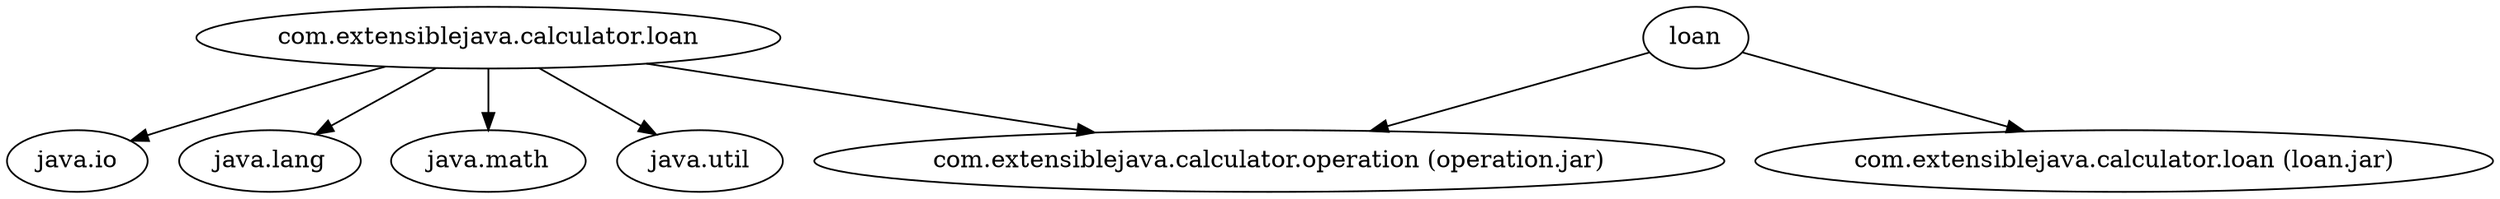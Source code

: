 digraph "loan.jar" {
    // Path: ./mlib/loan.jar
   "com.extensiblejava.calculator.loan"               -> "com.extensiblejava.calculator.operation (operation.jar)";
   "com.extensiblejava.calculator.loan"               -> "java.io";
   "com.extensiblejava.calculator.loan"               -> "java.lang";
   "com.extensiblejava.calculator.loan"               -> "java.math";
   "com.extensiblejava.calculator.loan"               -> "java.util";
   "loan"                                             -> "com.extensiblejava.calculator.loan (loan.jar)";
   "loan"                                             -> "com.extensiblejava.calculator.operation (operation.jar)";
}
